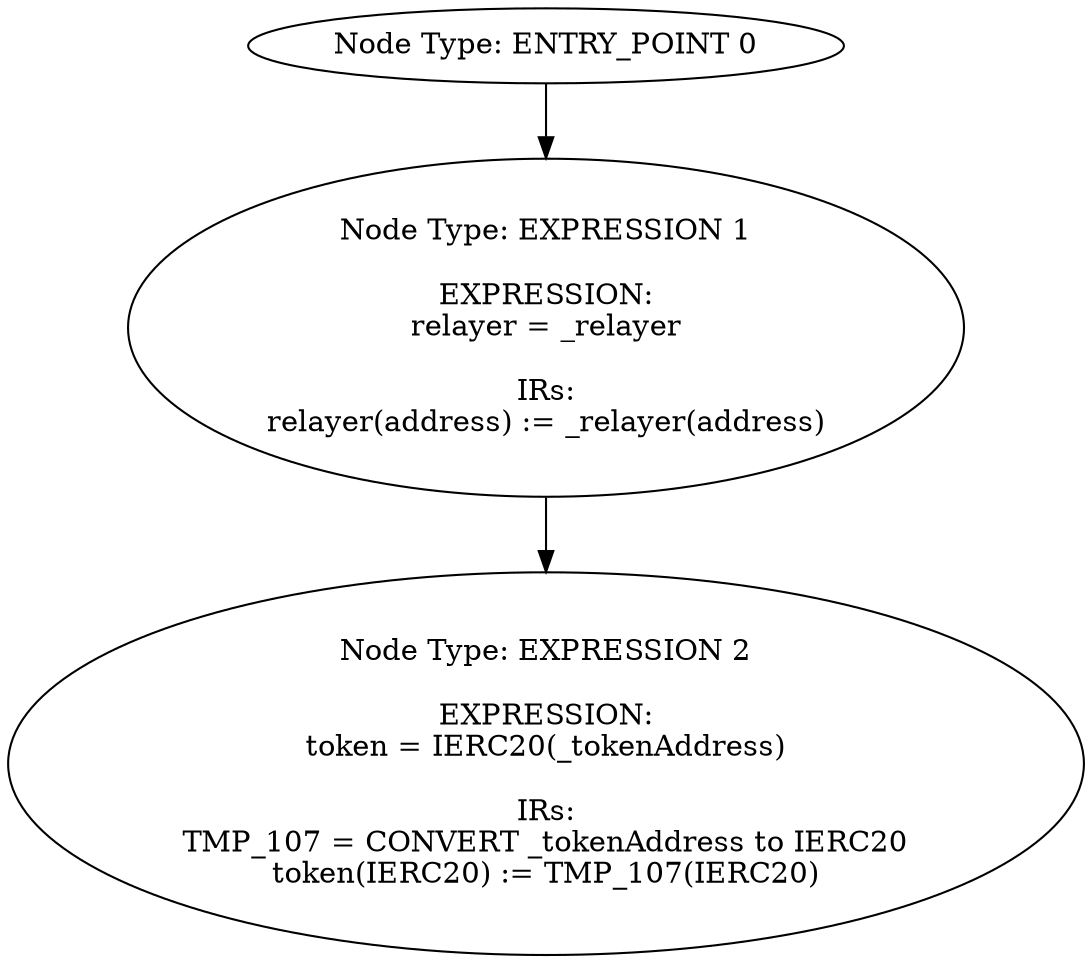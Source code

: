 digraph{
0[label="Node Type: ENTRY_POINT 0
"];
0->1;
1[label="Node Type: EXPRESSION 1

EXPRESSION:
relayer = _relayer

IRs:
relayer(address) := _relayer(address)"];
1->2;
2[label="Node Type: EXPRESSION 2

EXPRESSION:
token = IERC20(_tokenAddress)

IRs:
TMP_107 = CONVERT _tokenAddress to IERC20
token(IERC20) := TMP_107(IERC20)"];
}
